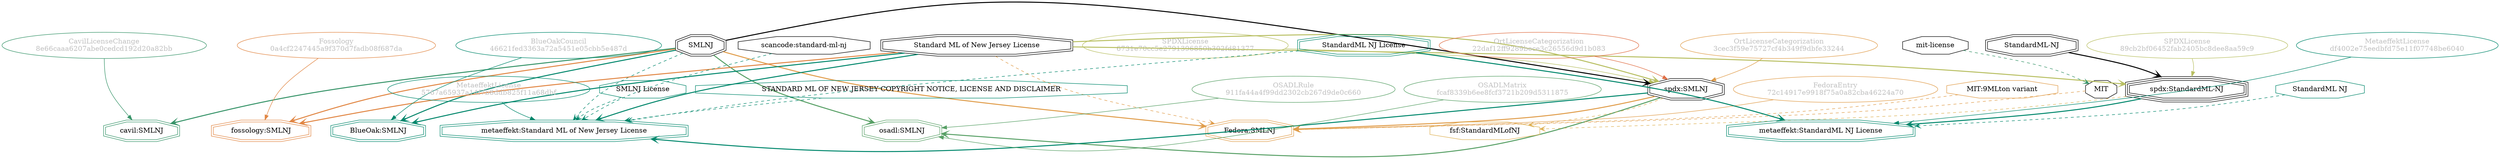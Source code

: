 strict digraph {
    node [shape=box];
    graph [splines=curved];
    2816 [label=MIT,shape=octagon];
    3884 [label="SPDXLicense\n6731e70cc5e2791396850b302fd81377"
         ,fontcolor=gray
         ,color="#b8bf62"
         ,fillcolor="beige;1"
         ,shape=ellipse];
    3885 [label="spdx:SMLNJ"
         ,shape=doubleoctagon];
    3886 [label=SMLNJ
         ,shape=doubleoctagon];
    3887 [label="Standard ML of New Jersey License"
         ,shape=doubleoctagon];
    4027 [label="SPDXLicense\n89cb2bf06452fab2405bc8dee8aa59c9"
         ,fontcolor=gray
         ,color="#b8bf62"
         ,fillcolor="beige;1"
         ,shape=ellipse];
    4028 [label="spdx:StandardML-NJ"
         ,shape=tripleoctagon];
    4029 [label="StandardML-NJ"
         ,shape=doubleoctagon];
    8369 [label="FedoraEntry\n72c14917e9918f75a0a82cba46224a70"
         ,fontcolor=gray
         ,color="#e09d4b"
         ,fillcolor="beige;1"
         ,shape=ellipse];
    8370 [label="Fedora:SMLNJ"
         ,color="#e09d4b"
         ,shape=doubleoctagon];
    8371 [label="MIT:9MLton variant"
         ,color="#e09d4b"
         ,shape=octagon];
    8989 [label="BlueOakCouncil\n46621fed3363a72a5451e05cbb5e487d"
         ,fontcolor=gray
         ,color="#00876c"
         ,fillcolor="beige;1"
         ,shape=ellipse];
    8990 [label="BlueOak:SMLNJ"
         ,color="#00876c"
         ,shape=doubleoctagon];
    9710 [label="OSADLRule\n911fa44a4f99dd2302cb267d9de0c660"
         ,fontcolor=gray
         ,color="#58a066"
         ,fillcolor="beige;1"
         ,shape=ellipse];
    9711 [label="osadl:SMLNJ"
         ,color="#58a066"
         ,shape=doubleoctagon];
    9966 [label="OSADLMatrix\nfcaf8339b6ee8fcf3721b209d5311875"
         ,fontcolor=gray
         ,color="#58a066"
         ,fillcolor="beige;1"
         ,shape=ellipse];
    10541 [label="fsf:StandardMLofNJ"
          ,color="#deb256"
          ,shape=octagon];
    23720 [label="scancode:standard-ml-nj"
          ,shape=octagon];
    27012 [label="Fossology\n0a4cf2247445a9f370d7fadb08f687da"
          ,fontcolor=gray
          ,color="#e18745"
          ,fillcolor="beige;1"
          ,shape=ellipse];
    27013 [label="fossology:SMLNJ"
          ,color="#e18745"
          ,shape=doubleoctagon];
    28327 [label="mit-license"
          ,shape=octagon];
    35201 [label="OrtLicenseCategorization\n22daf12ff9289bece3c26556d9d1b083"
          ,fontcolor=gray
          ,color="#e06f45"
          ,fillcolor="beige;1"
          ,shape=ellipse];
    36249 [label="OrtLicenseCategorization\n3cec3f59e75727cf4b349f9dbfe33244"
          ,fontcolor=gray
          ,color="#e09d4b"
          ,fillcolor="beige;1"
          ,shape=ellipse];
    37494 [label="CavilLicenseChange\n8e66caaa6207abe0cedcd192d20a82bb"
          ,fontcolor=gray
          ,color="#379469"
          ,fillcolor="beige;1"
          ,shape=ellipse];
    37495 [label="cavil:SMLNJ"
          ,color="#379469"
          ,shape=doubleoctagon];
    48223 [label="MetaeffektLicense\ndf4002e75eedbfd75e11f07748be6040"
          ,fontcolor=gray
          ,color="#00876c"
          ,fillcolor="beige;1"
          ,shape=ellipse];
    48224 [label="metaeffekt:StandardML NJ License"
          ,color="#00876c"
          ,shape=doubleoctagon];
    48225 [label="StandardML NJ License"
          ,color="#00876c"
          ,shape=doubleoctagon];
    48226 [label="StandardML NJ"
          ,color="#00876c"
          ,shape=octagon];
    48227 [label="MetaeffektLicense\n5767a65937a14f7b8ddb825f11a68dbf"
          ,fontcolor=gray
          ,color="#00876c"
          ,fillcolor="beige;1"
          ,shape=ellipse];
    48228 [label="metaeffekt:Standard ML of New Jersey License"
          ,color="#00876c"
          ,shape=doubleoctagon];
    48229 [label="SMLNJ License"
          ,color="#00876c"
          ,shape=octagon];
    48230 [label="STANDARD ML OF NEW JERSEY COPYRIGHT NOTICE, LICENSE AND DISCLAIMER"
          ,color="#00876c"
          ,shape=octagon];
    2816 -> 8370 [style=dashed
                 ,arrowhead=vee
                 ,weight=0.5
                 ,color="#e09d4b"];
    3884 -> 3885 [weight=0.5
                 ,color="#b8bf62"];
    3885 -> 8370 [style=bold
                 ,arrowhead=vee
                 ,weight=0.7
                 ,color="#e09d4b"];
    3885 -> 9711 [style=bold
                 ,arrowhead=vee
                 ,weight=0.7
                 ,color="#58a066"];
    3885 -> 10541 [style=dashed
                  ,arrowhead=vee
                  ,weight=0.5
                  ,color="#deb256"];
    3885 -> 48228 [style=bold
                  ,arrowhead=vee
                  ,weight=0.7
                  ,color="#00876c"];
    3886 -> 3885 [style=bold
                 ,arrowhead=vee
                 ,weight=0.7];
    3886 -> 8370 [style=bold
                 ,arrowhead=vee
                 ,weight=0.7
                 ,color="#e09d4b"];
    3886 -> 8990 [style=bold
                 ,arrowhead=vee
                 ,weight=0.7
                 ,color="#00876c"];
    3886 -> 9711 [style=bold
                 ,arrowhead=vee
                 ,weight=0.7
                 ,color="#58a066"];
    3886 -> 27013 [style=bold
                  ,arrowhead=vee
                  ,weight=0.7
                  ,color="#e18745"];
    3886 -> 37495 [style=bold
                  ,arrowhead=vee
                  ,weight=0.7
                  ,color="#379469"];
    3886 -> 37495 [style=bold
                  ,arrowhead=vee
                  ,weight=0.7
                  ,color="#379469"];
    3886 -> 48228 [style=dashed
                  ,arrowhead=vee
                  ,weight=0.5
                  ,color="#00876c"];
    3887 -> 3885 [style=bold
                 ,arrowhead=vee
                 ,weight=0.7
                 ,color="#b8bf62"];
    3887 -> 4028 [style=bold
                 ,arrowhead=vee
                 ,weight=0.7
                 ,color="#b8bf62"];
    3887 -> 8370 [style=dashed
                 ,arrowhead=vee
                 ,weight=0.5
                 ,color="#e09d4b"];
    3887 -> 8990 [style=bold
                 ,arrowhead=vee
                 ,weight=0.7
                 ,color="#00876c"];
    3887 -> 27013 [style=bold
                  ,arrowhead=vee
                  ,weight=0.7
                  ,color="#e18745"];
    3887 -> 48228 [style=bold
                  ,arrowhead=vee
                  ,weight=0.7
                  ,color="#00876c"];
    4027 -> 4028 [weight=0.5
                 ,color="#b8bf62"];
    4028 -> 10541 [style=dashed
                  ,arrowhead=vee
                  ,weight=0.5
                  ,color="#deb256"];
    4028 -> 48224 [style=bold
                  ,arrowhead=vee
                  ,weight=0.7
                  ,color="#00876c"];
    4029 -> 4028 [style=bold
                 ,arrowhead=vee
                 ,weight=0.7];
    8369 -> 8370 [weight=0.5
                 ,color="#e09d4b"];
    8371 -> 8370 [style=dashed
                 ,arrowhead=vee
                 ,weight=0.5
                 ,color="#e09d4b"];
    8989 -> 8990 [weight=0.5
                 ,color="#00876c"];
    9710 -> 9711 [weight=0.5
                 ,color="#58a066"];
    9966 -> 9711 [weight=0.5
                 ,color="#58a066"];
    23720 -> 48228 [style=dashed
                   ,arrowhead=vee
                   ,weight=0.5
                   ,color="#00876c"];
    27012 -> 27013 [weight=0.5
                   ,color="#e18745"];
    28327 -> 2816 [style=dashed
                  ,arrowhead=vee
                  ,weight=0.5
                  ,color="#379469"];
    35201 -> 3885 [weight=0.5
                  ,color="#e06f45"];
    36249 -> 3885 [weight=0.5
                  ,color="#e09d4b"];
    37494 -> 37495 [weight=0.5
                   ,color="#379469"];
    48223 -> 48224 [weight=0.5
                   ,color="#00876c"];
    48225 -> 48224 [style=bold
                   ,arrowhead=vee
                   ,weight=0.7
                   ,color="#00876c"];
    48225 -> 48228 [style=dashed
                   ,arrowhead=vee
                   ,weight=0.5
                   ,color="#00876c"];
    48226 -> 48224 [style=dashed
                   ,arrowhead=vee
                   ,weight=0.5
                   ,color="#00876c"];
    48227 -> 48228 [weight=0.5
                   ,color="#00876c"];
    48229 -> 48228 [style=dashed
                   ,arrowhead=vee
                   ,weight=0.5
                   ,color="#00876c"];
    48230 -> 48228 [style=dashed
                   ,arrowhead=vee
                   ,weight=0.5
                   ,color="#00876c"];
}
